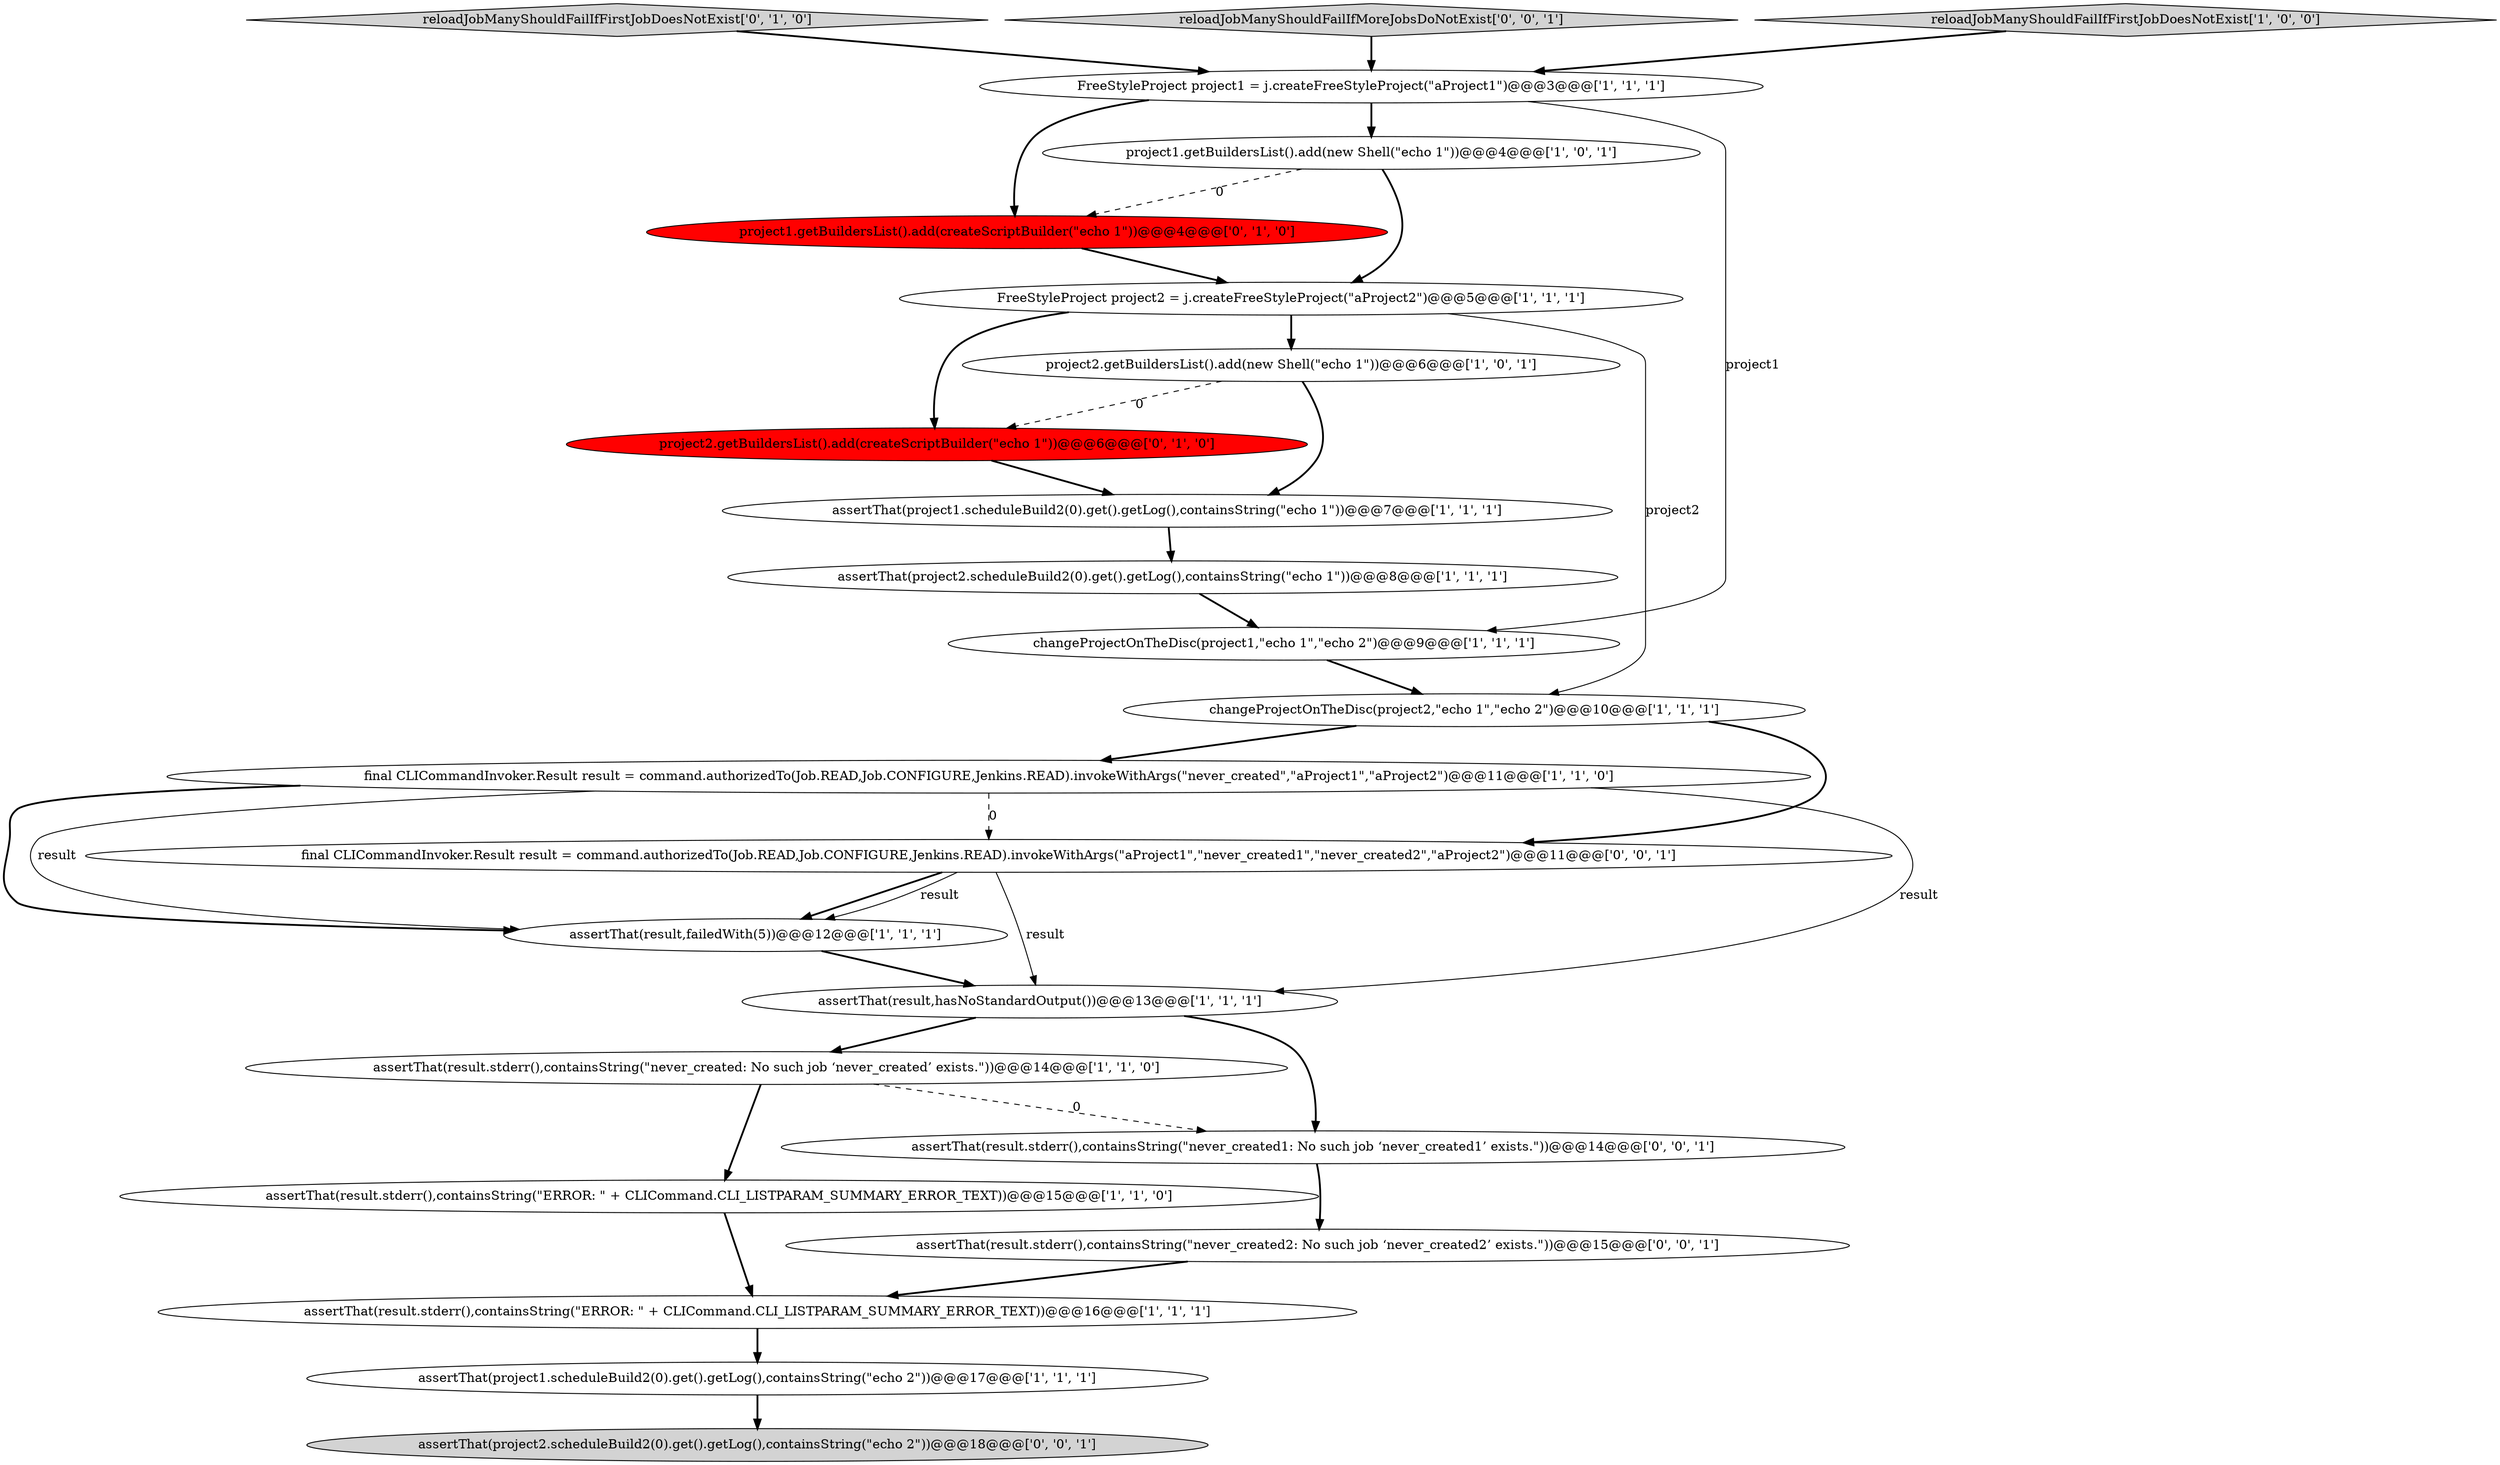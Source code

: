 digraph {
18 [style = filled, label = "reloadJobManyShouldFailIfFirstJobDoesNotExist['0', '1', '0']", fillcolor = lightgray, shape = diamond image = "AAA0AAABBB2BBB"];
1 [style = filled, label = "assertThat(result.stderr(),containsString(\"never_created: No such job ‘never_created’ exists.\"))@@@14@@@['1', '1', '0']", fillcolor = white, shape = ellipse image = "AAA0AAABBB1BBB"];
19 [style = filled, label = "assertThat(project2.scheduleBuild2(0).get().getLog(),containsString(\"echo 2\"))@@@18@@@['0', '0', '1']", fillcolor = lightgray, shape = ellipse image = "AAA0AAABBB3BBB"];
22 [style = filled, label = "assertThat(result.stderr(),containsString(\"never_created2: No such job ‘never_created2’ exists.\"))@@@15@@@['0', '0', '1']", fillcolor = white, shape = ellipse image = "AAA0AAABBB3BBB"];
16 [style = filled, label = "project1.getBuildersList().add(createScriptBuilder(\"echo 1\"))@@@4@@@['0', '1', '0']", fillcolor = red, shape = ellipse image = "AAA1AAABBB2BBB"];
3 [style = filled, label = "final CLICommandInvoker.Result result = command.authorizedTo(Job.READ,Job.CONFIGURE,Jenkins.READ).invokeWithArgs(\"never_created\",\"aProject1\",\"aProject2\")@@@11@@@['1', '1', '0']", fillcolor = white, shape = ellipse image = "AAA0AAABBB1BBB"];
20 [style = filled, label = "final CLICommandInvoker.Result result = command.authorizedTo(Job.READ,Job.CONFIGURE,Jenkins.READ).invokeWithArgs(\"aProject1\",\"never_created1\",\"never_created2\",\"aProject2\")@@@11@@@['0', '0', '1']", fillcolor = white, shape = ellipse image = "AAA0AAABBB3BBB"];
4 [style = filled, label = "project1.getBuildersList().add(new Shell(\"echo 1\"))@@@4@@@['1', '0', '1']", fillcolor = white, shape = ellipse image = "AAA0AAABBB1BBB"];
17 [style = filled, label = "project2.getBuildersList().add(createScriptBuilder(\"echo 1\"))@@@6@@@['0', '1', '0']", fillcolor = red, shape = ellipse image = "AAA1AAABBB2BBB"];
23 [style = filled, label = "assertThat(result.stderr(),containsString(\"never_created1: No such job ‘never_created1’ exists.\"))@@@14@@@['0', '0', '1']", fillcolor = white, shape = ellipse image = "AAA0AAABBB3BBB"];
14 [style = filled, label = "FreeStyleProject project1 = j.createFreeStyleProject(\"aProject1\")@@@3@@@['1', '1', '1']", fillcolor = white, shape = ellipse image = "AAA0AAABBB1BBB"];
0 [style = filled, label = "assertThat(result,failedWith(5))@@@12@@@['1', '1', '1']", fillcolor = white, shape = ellipse image = "AAA0AAABBB1BBB"];
10 [style = filled, label = "assertThat(result,hasNoStandardOutput())@@@13@@@['1', '1', '1']", fillcolor = white, shape = ellipse image = "AAA0AAABBB1BBB"];
15 [style = filled, label = "project2.getBuildersList().add(new Shell(\"echo 1\"))@@@6@@@['1', '0', '1']", fillcolor = white, shape = ellipse image = "AAA0AAABBB1BBB"];
8 [style = filled, label = "FreeStyleProject project2 = j.createFreeStyleProject(\"aProject2\")@@@5@@@['1', '1', '1']", fillcolor = white, shape = ellipse image = "AAA0AAABBB1BBB"];
11 [style = filled, label = "assertThat(project2.scheduleBuild2(0).get().getLog(),containsString(\"echo 1\"))@@@8@@@['1', '1', '1']", fillcolor = white, shape = ellipse image = "AAA0AAABBB1BBB"];
13 [style = filled, label = "changeProjectOnTheDisc(project2,\"echo 1\",\"echo 2\")@@@10@@@['1', '1', '1']", fillcolor = white, shape = ellipse image = "AAA0AAABBB1BBB"];
5 [style = filled, label = "changeProjectOnTheDisc(project1,\"echo 1\",\"echo 2\")@@@9@@@['1', '1', '1']", fillcolor = white, shape = ellipse image = "AAA0AAABBB1BBB"];
12 [style = filled, label = "assertThat(project1.scheduleBuild2(0).get().getLog(),containsString(\"echo 1\"))@@@7@@@['1', '1', '1']", fillcolor = white, shape = ellipse image = "AAA0AAABBB1BBB"];
21 [style = filled, label = "reloadJobManyShouldFailIfMoreJobsDoNotExist['0', '0', '1']", fillcolor = lightgray, shape = diamond image = "AAA0AAABBB3BBB"];
6 [style = filled, label = "assertThat(result.stderr(),containsString(\"ERROR: \" + CLICommand.CLI_LISTPARAM_SUMMARY_ERROR_TEXT))@@@15@@@['1', '1', '0']", fillcolor = white, shape = ellipse image = "AAA0AAABBB1BBB"];
9 [style = filled, label = "reloadJobManyShouldFailIfFirstJobDoesNotExist['1', '0', '0']", fillcolor = lightgray, shape = diamond image = "AAA0AAABBB1BBB"];
2 [style = filled, label = "assertThat(project1.scheduleBuild2(0).get().getLog(),containsString(\"echo 2\"))@@@17@@@['1', '1', '1']", fillcolor = white, shape = ellipse image = "AAA0AAABBB1BBB"];
7 [style = filled, label = "assertThat(result.stderr(),containsString(\"ERROR: \" + CLICommand.CLI_LISTPARAM_SUMMARY_ERROR_TEXT))@@@16@@@['1', '1', '1']", fillcolor = white, shape = ellipse image = "AAA0AAABBB1BBB"];
14->16 [style = bold, label=""];
2->19 [style = bold, label=""];
8->15 [style = bold, label=""];
4->16 [style = dashed, label="0"];
20->10 [style = solid, label="result"];
16->8 [style = bold, label=""];
3->10 [style = solid, label="result"];
20->0 [style = bold, label=""];
14->5 [style = solid, label="project1"];
12->11 [style = bold, label=""];
22->7 [style = bold, label=""];
3->0 [style = bold, label=""];
8->17 [style = bold, label=""];
11->5 [style = bold, label=""];
0->10 [style = bold, label=""];
17->12 [style = bold, label=""];
1->6 [style = bold, label=""];
23->22 [style = bold, label=""];
13->3 [style = bold, label=""];
3->0 [style = solid, label="result"];
20->0 [style = solid, label="result"];
10->23 [style = bold, label=""];
7->2 [style = bold, label=""];
5->13 [style = bold, label=""];
3->20 [style = dashed, label="0"];
21->14 [style = bold, label=""];
9->14 [style = bold, label=""];
15->17 [style = dashed, label="0"];
4->8 [style = bold, label=""];
15->12 [style = bold, label=""];
8->13 [style = solid, label="project2"];
6->7 [style = bold, label=""];
10->1 [style = bold, label=""];
1->23 [style = dashed, label="0"];
18->14 [style = bold, label=""];
14->4 [style = bold, label=""];
13->20 [style = bold, label=""];
}
